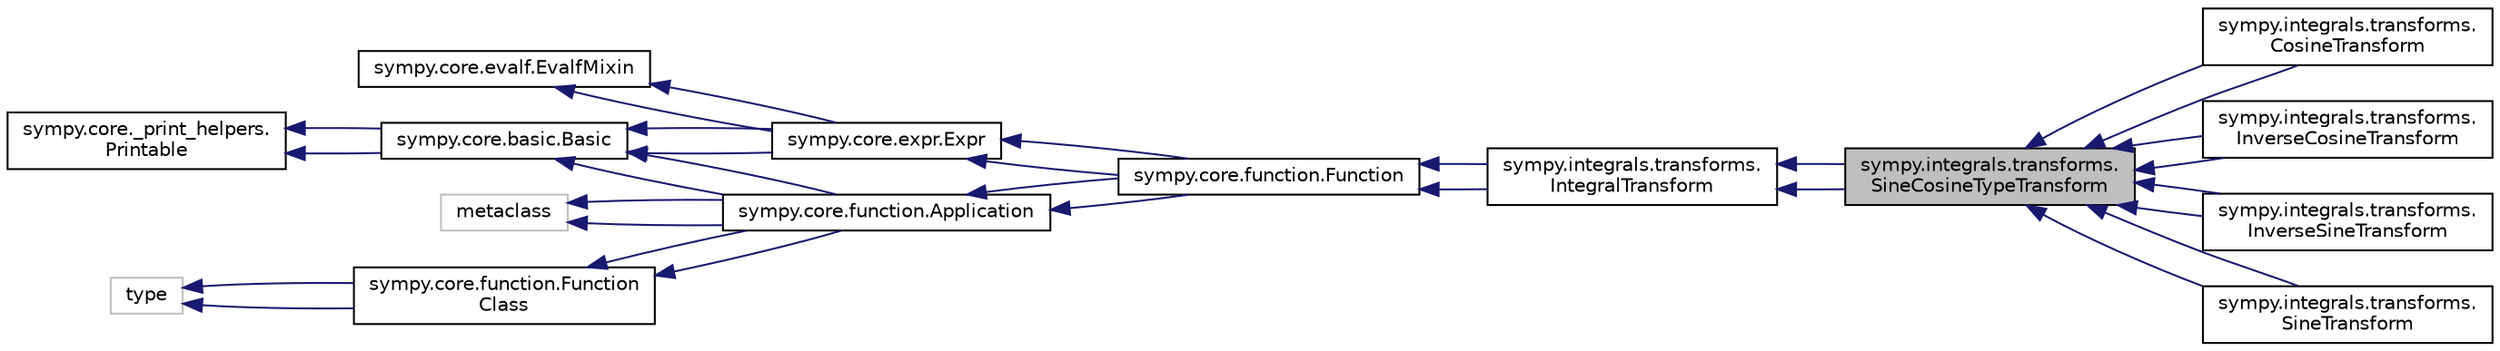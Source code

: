 digraph "sympy.integrals.transforms.SineCosineTypeTransform"
{
 // LATEX_PDF_SIZE
  edge [fontname="Helvetica",fontsize="10",labelfontname="Helvetica",labelfontsize="10"];
  node [fontname="Helvetica",fontsize="10",shape=record];
  rankdir="LR";
  Node1 [label="sympy.integrals.transforms.\lSineCosineTypeTransform",height=0.2,width=0.4,color="black", fillcolor="grey75", style="filled", fontcolor="black",tooltip=" "];
  Node2 -> Node1 [dir="back",color="midnightblue",fontsize="10",style="solid",fontname="Helvetica"];
  Node2 [label="sympy.integrals.transforms.\lIntegralTransform",height=0.2,width=0.4,color="black", fillcolor="white", style="filled",URL="$classsympy_1_1integrals_1_1transforms_1_1IntegralTransform.html",tooltip=" "];
  Node3 -> Node2 [dir="back",color="midnightblue",fontsize="10",style="solid",fontname="Helvetica"];
  Node3 [label="sympy.core.function.Function",height=0.2,width=0.4,color="black", fillcolor="white", style="filled",URL="$classsympy_1_1core_1_1function_1_1Function.html",tooltip=" "];
  Node4 -> Node3 [dir="back",color="midnightblue",fontsize="10",style="solid",fontname="Helvetica"];
  Node4 [label="sympy.core.function.Application",height=0.2,width=0.4,color="black", fillcolor="white", style="filled",URL="$classsympy_1_1core_1_1function_1_1Application.html",tooltip=" "];
  Node5 -> Node4 [dir="back",color="midnightblue",fontsize="10",style="solid",fontname="Helvetica"];
  Node5 [label="sympy.core.basic.Basic",height=0.2,width=0.4,color="black", fillcolor="white", style="filled",URL="$classsympy_1_1core_1_1basic_1_1Basic.html",tooltip=" "];
  Node6 -> Node5 [dir="back",color="midnightblue",fontsize="10",style="solid",fontname="Helvetica"];
  Node6 [label="sympy.core._print_helpers.\lPrintable",height=0.2,width=0.4,color="black", fillcolor="white", style="filled",URL="$classsympy_1_1core_1_1__print__helpers_1_1Printable.html",tooltip=" "];
  Node6 -> Node5 [dir="back",color="midnightblue",fontsize="10",style="solid",fontname="Helvetica"];
  Node7 -> Node4 [dir="back",color="midnightblue",fontsize="10",style="solid",fontname="Helvetica"];
  Node7 [label="metaclass",height=0.2,width=0.4,color="grey75", fillcolor="white", style="filled",tooltip=" "];
  Node8 -> Node4 [dir="back",color="midnightblue",fontsize="10",style="solid",fontname="Helvetica"];
  Node8 [label="sympy.core.function.Function\lClass",height=0.2,width=0.4,color="black", fillcolor="white", style="filled",URL="$classsympy_1_1core_1_1function_1_1FunctionClass.html",tooltip=" "];
  Node9 -> Node8 [dir="back",color="midnightblue",fontsize="10",style="solid",fontname="Helvetica"];
  Node9 [label="type",height=0.2,width=0.4,color="grey75", fillcolor="white", style="filled",tooltip=" "];
  Node9 -> Node8 [dir="back",color="midnightblue",fontsize="10",style="solid",fontname="Helvetica"];
  Node5 -> Node4 [dir="back",color="midnightblue",fontsize="10",style="solid",fontname="Helvetica"];
  Node7 -> Node4 [dir="back",color="midnightblue",fontsize="10",style="solid",fontname="Helvetica"];
  Node8 -> Node4 [dir="back",color="midnightblue",fontsize="10",style="solid",fontname="Helvetica"];
  Node10 -> Node3 [dir="back",color="midnightblue",fontsize="10",style="solid",fontname="Helvetica"];
  Node10 [label="sympy.core.expr.Expr",height=0.2,width=0.4,color="black", fillcolor="white", style="filled",URL="$classsympy_1_1core_1_1expr_1_1Expr.html",tooltip=" "];
  Node5 -> Node10 [dir="back",color="midnightblue",fontsize="10",style="solid",fontname="Helvetica"];
  Node11 -> Node10 [dir="back",color="midnightblue",fontsize="10",style="solid",fontname="Helvetica"];
  Node11 [label="sympy.core.evalf.EvalfMixin",height=0.2,width=0.4,color="black", fillcolor="white", style="filled",URL="$classsympy_1_1core_1_1evalf_1_1EvalfMixin.html",tooltip=" "];
  Node5 -> Node10 [dir="back",color="midnightblue",fontsize="10",style="solid",fontname="Helvetica"];
  Node11 -> Node10 [dir="back",color="midnightblue",fontsize="10",style="solid",fontname="Helvetica"];
  Node4 -> Node3 [dir="back",color="midnightblue",fontsize="10",style="solid",fontname="Helvetica"];
  Node10 -> Node3 [dir="back",color="midnightblue",fontsize="10",style="solid",fontname="Helvetica"];
  Node3 -> Node2 [dir="back",color="midnightblue",fontsize="10",style="solid",fontname="Helvetica"];
  Node2 -> Node1 [dir="back",color="midnightblue",fontsize="10",style="solid",fontname="Helvetica"];
  Node1 -> Node12 [dir="back",color="midnightblue",fontsize="10",style="solid",fontname="Helvetica"];
  Node12 [label="sympy.integrals.transforms.\lCosineTransform",height=0.2,width=0.4,color="black", fillcolor="white", style="filled",URL="$classsympy_1_1integrals_1_1transforms_1_1CosineTransform.html",tooltip=" "];
  Node1 -> Node12 [dir="back",color="midnightblue",fontsize="10",style="solid",fontname="Helvetica"];
  Node1 -> Node13 [dir="back",color="midnightblue",fontsize="10",style="solid",fontname="Helvetica"];
  Node13 [label="sympy.integrals.transforms.\lInverseCosineTransform",height=0.2,width=0.4,color="black", fillcolor="white", style="filled",URL="$classsympy_1_1integrals_1_1transforms_1_1InverseCosineTransform.html",tooltip=" "];
  Node1 -> Node13 [dir="back",color="midnightblue",fontsize="10",style="solid",fontname="Helvetica"];
  Node1 -> Node14 [dir="back",color="midnightblue",fontsize="10",style="solid",fontname="Helvetica"];
  Node14 [label="sympy.integrals.transforms.\lInverseSineTransform",height=0.2,width=0.4,color="black", fillcolor="white", style="filled",URL="$classsympy_1_1integrals_1_1transforms_1_1InverseSineTransform.html",tooltip=" "];
  Node1 -> Node14 [dir="back",color="midnightblue",fontsize="10",style="solid",fontname="Helvetica"];
  Node1 -> Node15 [dir="back",color="midnightblue",fontsize="10",style="solid",fontname="Helvetica"];
  Node15 [label="sympy.integrals.transforms.\lSineTransform",height=0.2,width=0.4,color="black", fillcolor="white", style="filled",URL="$classsympy_1_1integrals_1_1transforms_1_1SineTransform.html",tooltip=" "];
  Node1 -> Node15 [dir="back",color="midnightblue",fontsize="10",style="solid",fontname="Helvetica"];
}
